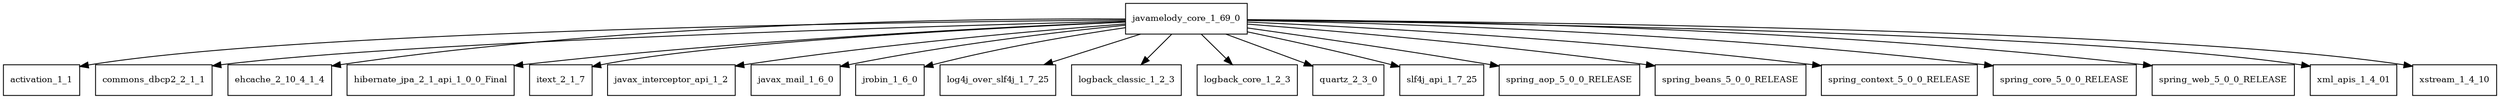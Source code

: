 digraph javamelody_core_1_69_0_dependencies {
  node [shape = box, fontsize=10.0];
  javamelody_core_1_69_0 -> activation_1_1;
  javamelody_core_1_69_0 -> commons_dbcp2_2_1_1;
  javamelody_core_1_69_0 -> ehcache_2_10_4_1_4;
  javamelody_core_1_69_0 -> hibernate_jpa_2_1_api_1_0_0_Final;
  javamelody_core_1_69_0 -> itext_2_1_7;
  javamelody_core_1_69_0 -> javax_interceptor_api_1_2;
  javamelody_core_1_69_0 -> javax_mail_1_6_0;
  javamelody_core_1_69_0 -> jrobin_1_6_0;
  javamelody_core_1_69_0 -> log4j_over_slf4j_1_7_25;
  javamelody_core_1_69_0 -> logback_classic_1_2_3;
  javamelody_core_1_69_0 -> logback_core_1_2_3;
  javamelody_core_1_69_0 -> quartz_2_3_0;
  javamelody_core_1_69_0 -> slf4j_api_1_7_25;
  javamelody_core_1_69_0 -> spring_aop_5_0_0_RELEASE;
  javamelody_core_1_69_0 -> spring_beans_5_0_0_RELEASE;
  javamelody_core_1_69_0 -> spring_context_5_0_0_RELEASE;
  javamelody_core_1_69_0 -> spring_core_5_0_0_RELEASE;
  javamelody_core_1_69_0 -> spring_web_5_0_0_RELEASE;
  javamelody_core_1_69_0 -> xml_apis_1_4_01;
  javamelody_core_1_69_0 -> xstream_1_4_10;
}
